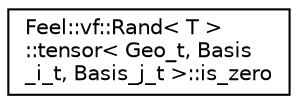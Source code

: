 digraph "Graphical Class Hierarchy"
{
 // LATEX_PDF_SIZE
  edge [fontname="Helvetica",fontsize="10",labelfontname="Helvetica",labelfontsize="10"];
  node [fontname="Helvetica",fontsize="10",shape=record];
  rankdir="LR";
  Node0 [label="Feel::vf::Rand\< T \>\l::tensor\< Geo_t, Basis\l_i_t, Basis_j_t \>::is_zero",height=0.2,width=0.4,color="black", fillcolor="white", style="filled",URL="$structFeel_1_1vf_1_1Rand_1_1tensor_1_1is__zero.html",tooltip=" "];
}
